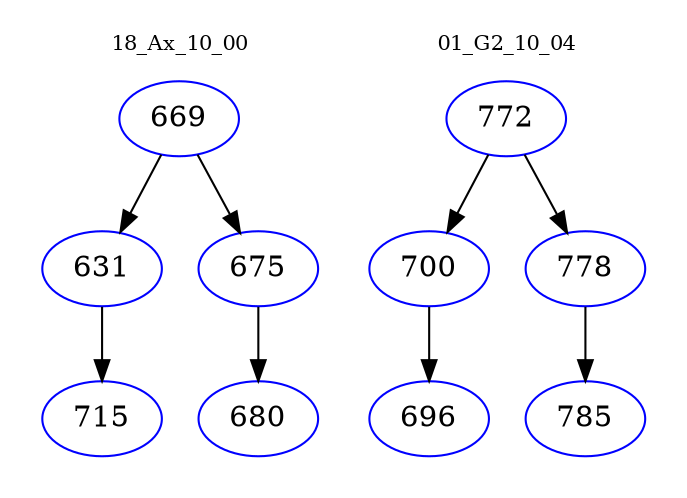 digraph{
subgraph cluster_0 {
color = white
label = "18_Ax_10_00";
fontsize=10;
T0_669 [label="669", color="blue"]
T0_669 -> T0_631 [color="black"]
T0_631 [label="631", color="blue"]
T0_631 -> T0_715 [color="black"]
T0_715 [label="715", color="blue"]
T0_669 -> T0_675 [color="black"]
T0_675 [label="675", color="blue"]
T0_675 -> T0_680 [color="black"]
T0_680 [label="680", color="blue"]
}
subgraph cluster_1 {
color = white
label = "01_G2_10_04";
fontsize=10;
T1_772 [label="772", color="blue"]
T1_772 -> T1_700 [color="black"]
T1_700 [label="700", color="blue"]
T1_700 -> T1_696 [color="black"]
T1_696 [label="696", color="blue"]
T1_772 -> T1_778 [color="black"]
T1_778 [label="778", color="blue"]
T1_778 -> T1_785 [color="black"]
T1_785 [label="785", color="blue"]
}
}
